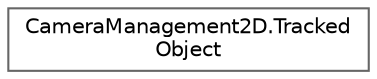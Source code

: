 digraph "Graphical Class Hierarchy"
{
 // LATEX_PDF_SIZE
  bgcolor="transparent";
  edge [fontname=Helvetica,fontsize=10,labelfontname=Helvetica,labelfontsize=10];
  node [fontname=Helvetica,fontsize=10,shape=box,height=0.2,width=0.4];
  rankdir="LR";
  Node0 [id="Node000000",label="CameraManagement2D.Tracked\lObject",height=0.2,width=0.4,color="grey40", fillcolor="white", style="filled",URL="$class_camera_management2_d_1_1_tracked_object.html",tooltip="Represents an object being tracked by the camera, including its bounds and prediction capabilities."];
}
